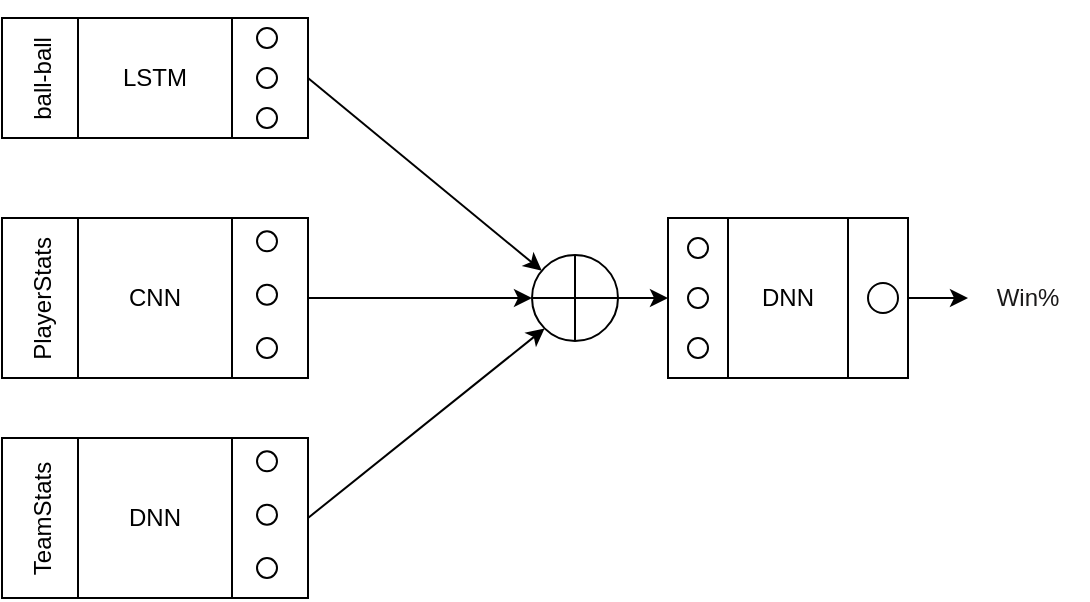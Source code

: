 <mxfile>
    <diagram id="0fYgGJFy-fITHafACT3v" name="Page-1">
        <mxGraphModel dx="580" dy="423" grid="0" gridSize="10" guides="1" tooltips="1" connect="1" arrows="1" fold="1" page="0" pageScale="1" pageWidth="850" pageHeight="1100" background="#ffffff" math="0" shadow="0">
            <root>
                <mxCell id="0"/>
                <mxCell id="1" parent="0"/>
                <mxCell id="11" value="" style="group;labelBackgroundColor=none;fillColor=#f2f0f5;" parent="1" vertex="1" connectable="0">
                    <mxGeometry x="117" y="150" width="153" height="60" as="geometry"/>
                </mxCell>
                <mxCell id="2" value="" style="shape=process;whiteSpace=wrap;html=1;backgroundOutline=1;size=0.25;" parent="11" vertex="1">
                    <mxGeometry width="153" height="60" as="geometry"/>
                </mxCell>
                <mxCell id="3" value="LSTM" style="text;html=1;strokeColor=none;fillColor=none;align=center;verticalAlign=middle;whiteSpace=wrap;rounded=0;" parent="11" vertex="1">
                    <mxGeometry x="38.25" y="15" width="76.5" height="30" as="geometry"/>
                </mxCell>
                <mxCell id="4" value="ball-ball" style="text;html=1;strokeColor=none;fillColor=none;align=center;verticalAlign=middle;whiteSpace=wrap;rounded=0;rotation=-90;" parent="11" vertex="1">
                    <mxGeometry x="-17.531" y="16.25" width="76.5" height="27.5" as="geometry"/>
                </mxCell>
                <mxCell id="6" value="" style="ellipse;whiteSpace=wrap;html=1;aspect=fixed;" parent="11" vertex="1">
                    <mxGeometry x="127.5" y="5" width="10" height="10" as="geometry"/>
                </mxCell>
                <mxCell id="7" value="" style="ellipse;whiteSpace=wrap;html=1;aspect=fixed;" parent="11" vertex="1">
                    <mxGeometry x="127.5" y="45" width="10" height="10" as="geometry"/>
                </mxCell>
                <mxCell id="8" value="" style="ellipse;whiteSpace=wrap;html=1;aspect=fixed;" parent="11" vertex="1">
                    <mxGeometry x="127.5" y="25" width="10" height="10" as="geometry"/>
                </mxCell>
                <mxCell id="12" value="" style="group" parent="1" vertex="1" connectable="0">
                    <mxGeometry x="117" y="250" width="153" height="80" as="geometry"/>
                </mxCell>
                <mxCell id="13" value="" style="shape=process;whiteSpace=wrap;html=1;backgroundOutline=1;size=0.25;" parent="12" vertex="1">
                    <mxGeometry width="153" height="80" as="geometry"/>
                </mxCell>
                <mxCell id="14" value="CNN" style="text;html=1;strokeColor=none;fillColor=none;align=center;verticalAlign=middle;whiteSpace=wrap;rounded=0;" parent="12" vertex="1">
                    <mxGeometry x="38.25" y="20" width="76.5" height="40" as="geometry"/>
                </mxCell>
                <mxCell id="15" value="PlayerStats" style="text;html=1;strokeColor=none;fillColor=none;align=center;verticalAlign=middle;whiteSpace=wrap;rounded=0;rotation=-90;" parent="12" vertex="1">
                    <mxGeometry x="-17.531" y="21.667" width="76.5" height="36.667" as="geometry"/>
                </mxCell>
                <mxCell id="16" value="" style="ellipse;whiteSpace=wrap;html=1;aspect=fixed;" parent="12" vertex="1">
                    <mxGeometry x="127.5" y="6.667" width="10" height="10" as="geometry"/>
                </mxCell>
                <mxCell id="17" value="" style="ellipse;whiteSpace=wrap;html=1;aspect=fixed;" parent="12" vertex="1">
                    <mxGeometry x="127.5" y="60" width="10" height="10" as="geometry"/>
                </mxCell>
                <mxCell id="18" value="" style="ellipse;whiteSpace=wrap;html=1;aspect=fixed;" parent="12" vertex="1">
                    <mxGeometry x="127.5" y="33.333" width="10" height="10" as="geometry"/>
                </mxCell>
                <mxCell id="19" value="" style="group" parent="12" vertex="1" connectable="0">
                    <mxGeometry y="110" width="153" height="80" as="geometry"/>
                </mxCell>
                <mxCell id="20" value="" style="shape=process;whiteSpace=wrap;html=1;backgroundOutline=1;size=0.25;" parent="19" vertex="1">
                    <mxGeometry width="153" height="80" as="geometry"/>
                </mxCell>
                <mxCell id="21" value="DNN" style="text;html=1;strokeColor=none;fillColor=none;align=center;verticalAlign=middle;whiteSpace=wrap;rounded=0;" parent="19" vertex="1">
                    <mxGeometry x="38.25" y="20" width="76.5" height="40" as="geometry"/>
                </mxCell>
                <mxCell id="22" value="TeamStats" style="text;html=1;strokeColor=none;fillColor=none;align=center;verticalAlign=middle;whiteSpace=wrap;rounded=0;rotation=-90;" parent="19" vertex="1">
                    <mxGeometry x="-17.531" y="21.667" width="76.5" height="36.667" as="geometry"/>
                </mxCell>
                <mxCell id="23" value="" style="ellipse;whiteSpace=wrap;html=1;aspect=fixed;" parent="19" vertex="1">
                    <mxGeometry x="127.5" y="6.667" width="10" height="10" as="geometry"/>
                </mxCell>
                <mxCell id="24" value="" style="ellipse;whiteSpace=wrap;html=1;aspect=fixed;" parent="19" vertex="1">
                    <mxGeometry x="127.5" y="60" width="10" height="10" as="geometry"/>
                </mxCell>
                <mxCell id="25" value="" style="ellipse;whiteSpace=wrap;html=1;aspect=fixed;" parent="19" vertex="1">
                    <mxGeometry x="127.5" y="33.333" width="10" height="10" as="geometry"/>
                </mxCell>
                <mxCell id="63" style="edgeStyle=none;html=1;exitX=1;exitY=0.5;exitDx=0;exitDy=0;entryX=0;entryY=0.5;entryDx=0;entryDy=0;" parent="1" source="26" target="46" edge="1">
                    <mxGeometry relative="1" as="geometry"/>
                </mxCell>
                <mxCell id="26" value="" style="shape=orEllipse;perimeter=ellipsePerimeter;whiteSpace=wrap;html=1;backgroundOutline=1;" parent="1" vertex="1">
                    <mxGeometry x="382" y="268.5" width="43" height="43" as="geometry"/>
                </mxCell>
                <mxCell id="27" style="edgeStyle=none;html=1;exitX=1;exitY=0.5;exitDx=0;exitDy=0;" parent="1" source="2" target="26" edge="1">
                    <mxGeometry relative="1" as="geometry"/>
                </mxCell>
                <mxCell id="28" style="edgeStyle=none;html=1;exitX=1;exitY=0.5;exitDx=0;exitDy=0;entryX=0;entryY=1;entryDx=0;entryDy=0;" parent="1" source="20" target="26" edge="1">
                    <mxGeometry relative="1" as="geometry"/>
                </mxCell>
                <mxCell id="29" style="edgeStyle=none;html=1;exitX=1;exitY=0.5;exitDx=0;exitDy=0;entryX=0;entryY=0.5;entryDx=0;entryDy=0;" parent="1" source="13" target="26" edge="1">
                    <mxGeometry relative="1" as="geometry"/>
                </mxCell>
                <mxCell id="45" value="" style="group;fillColor=none;" parent="1" vertex="1" connectable="0">
                    <mxGeometry x="425" y="210" width="120" height="80" as="geometry"/>
                </mxCell>
                <mxCell id="62" value="" style="group;fillColor=#a66e6e;" parent="45" vertex="1" connectable="0">
                    <mxGeometry x="25" y="40" width="120" height="80" as="geometry"/>
                </mxCell>
                <mxCell id="46" value="" style="shape=process;whiteSpace=wrap;html=1;backgroundOutline=1;size=0.25;" parent="62" vertex="1">
                    <mxGeometry width="120" height="80" as="geometry"/>
                </mxCell>
                <mxCell id="47" value="DNN" style="text;html=1;strokeColor=none;fillColor=none;align=center;verticalAlign=middle;whiteSpace=wrap;rounded=0;" parent="62" vertex="1">
                    <mxGeometry x="30" y="20" width="60" height="40" as="geometry"/>
                </mxCell>
                <mxCell id="49" value="" style="ellipse;whiteSpace=wrap;html=1;aspect=fixed;" parent="62" vertex="1">
                    <mxGeometry x="10" y="9.997" width="10" height="10" as="geometry"/>
                </mxCell>
                <mxCell id="50" value="" style="ellipse;whiteSpace=wrap;html=1;aspect=fixed;" parent="62" vertex="1">
                    <mxGeometry x="10" y="60" width="10" height="10" as="geometry"/>
                </mxCell>
                <mxCell id="51" value="" style="ellipse;whiteSpace=wrap;html=1;aspect=fixed;" parent="62" vertex="1">
                    <mxGeometry x="10" y="35.003" width="10" height="10" as="geometry"/>
                </mxCell>
                <mxCell id="60" value="" style="ellipse;whiteSpace=wrap;html=1;aspect=fixed;" parent="62" vertex="1">
                    <mxGeometry x="100" y="32.5" width="15" height="15" as="geometry"/>
                </mxCell>
                <mxCell id="64" style="edgeStyle=none;html=1;exitX=1;exitY=0.5;exitDx=0;exitDy=0;" parent="1" source="46" target="65" edge="1">
                    <mxGeometry relative="1" as="geometry">
                        <mxPoint x="600" y="290.167" as="targetPoint"/>
                    </mxGeometry>
                </mxCell>
                <mxCell id="65" value="Win%" style="text;html=1;strokeColor=none;fillColor=none;align=center;verticalAlign=middle;whiteSpace=wrap;rounded=0;fontColor=#1a1919;" parent="1" vertex="1">
                    <mxGeometry x="600" y="272.58" width="60" height="34.83" as="geometry"/>
                </mxCell>
            </root>
        </mxGraphModel>
    </diagram>
</mxfile>